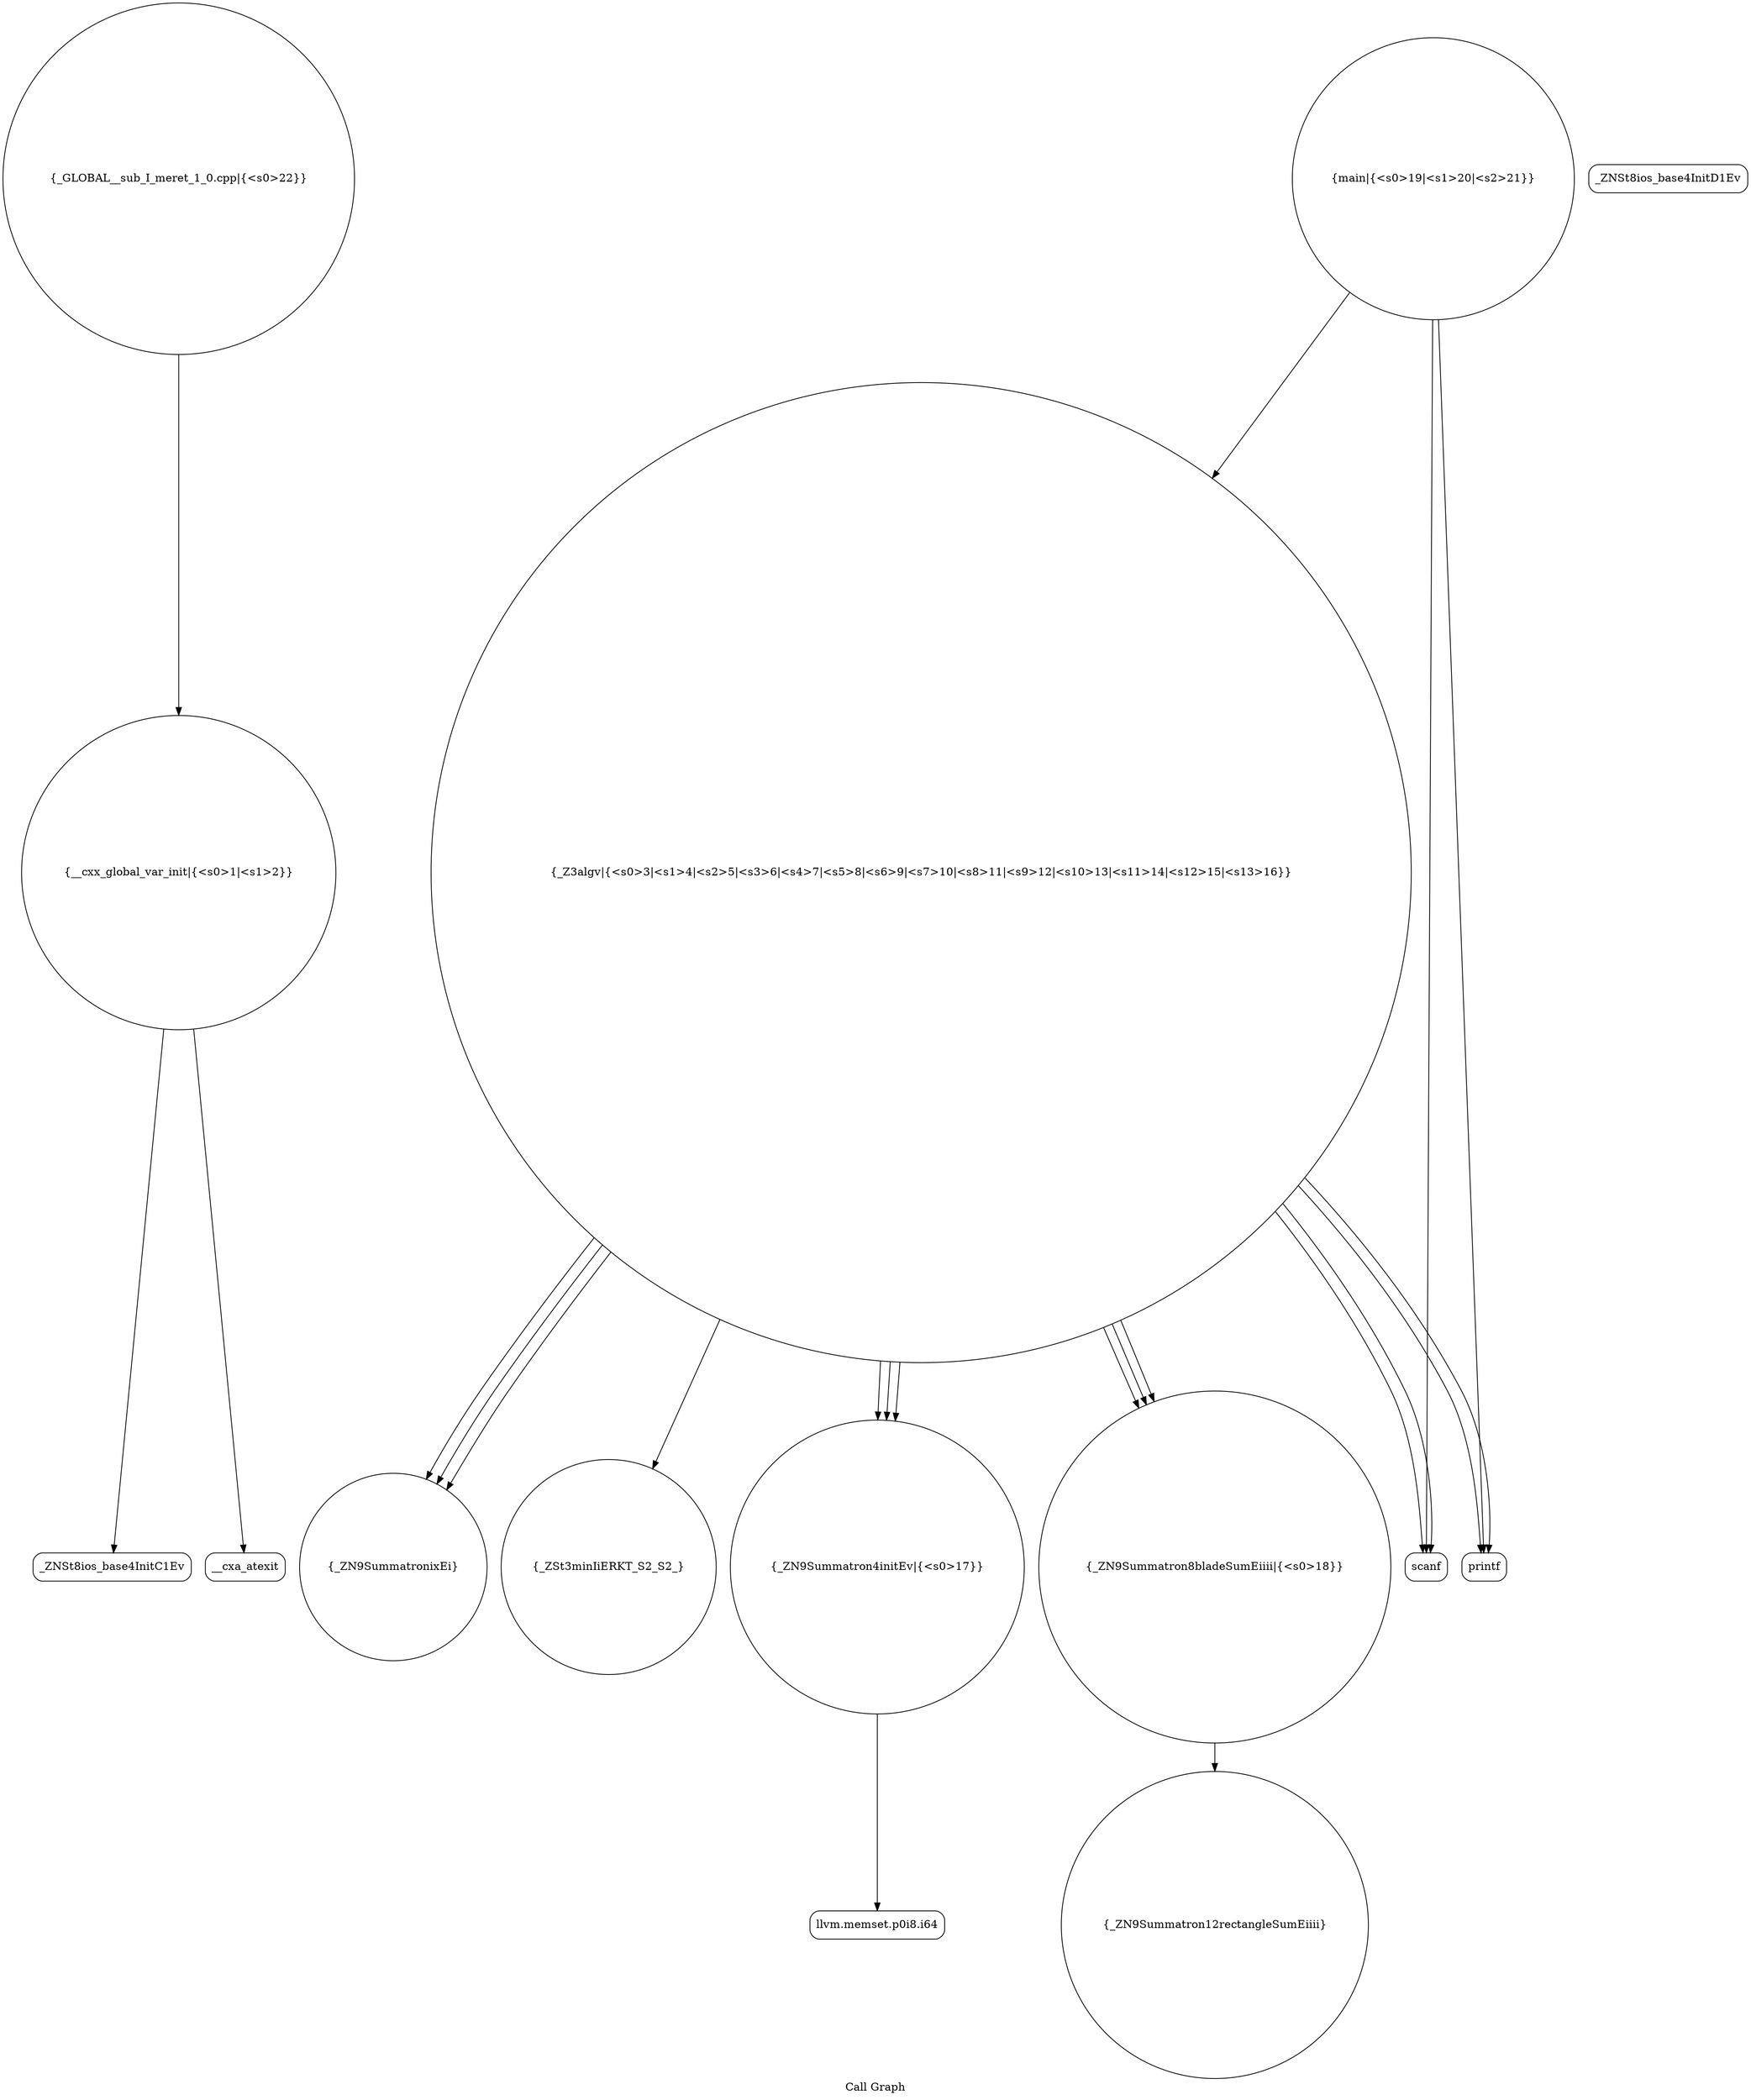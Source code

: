 digraph "Call Graph" {
	label="Call Graph";

	Node0x563766086980 [shape=record,shape=circle,label="{__cxx_global_var_init|{<s0>1|<s1>2}}"];
	Node0x563766086980:s0 -> Node0x563766086e10[color=black];
	Node0x563766086980:s1 -> Node0x563766086f10[color=black];
	Node0x563766087110 [shape=record,shape=circle,label="{_ZN9Summatron4initEv|{<s0>17}}"];
	Node0x563766087110:s0 -> Node0x563766087390[color=black];
	Node0x563766087490 [shape=record,shape=circle,label="{_GLOBAL__sub_I_meret_1_0.cpp|{<s0>22}}"];
	Node0x563766087490:s0 -> Node0x563766086980[color=black];
	Node0x563766086e90 [shape=record,shape=Mrecord,label="{_ZNSt8ios_base4InitD1Ev}"];
	Node0x563766087210 [shape=record,shape=circle,label="{_ZN9Summatron8bladeSumEiiii|{<s0>18}}"];
	Node0x563766087210:s0 -> Node0x563766087410[color=black];
	Node0x563766086f90 [shape=record,shape=circle,label="{_Z3algv|{<s0>3|<s1>4|<s2>5|<s3>6|<s4>7|<s5>8|<s6>9|<s7>10|<s8>11|<s9>12|<s10>13|<s11>14|<s12>15|<s13>16}}"];
	Node0x563766086f90:s0 -> Node0x563766087010[color=black];
	Node0x563766086f90:s1 -> Node0x563766087010[color=black];
	Node0x563766086f90:s2 -> Node0x563766087090[color=black];
	Node0x563766086f90:s3 -> Node0x563766087090[color=black];
	Node0x563766086f90:s4 -> Node0x563766087090[color=black];
	Node0x563766086f90:s5 -> Node0x563766087110[color=black];
	Node0x563766086f90:s6 -> Node0x563766087110[color=black];
	Node0x563766086f90:s7 -> Node0x563766087110[color=black];
	Node0x563766086f90:s8 -> Node0x563766087190[color=black];
	Node0x563766086f90:s9 -> Node0x563766087210[color=black];
	Node0x563766086f90:s10 -> Node0x563766087210[color=black];
	Node0x563766086f90:s11 -> Node0x563766087210[color=black];
	Node0x563766086f90:s12 -> Node0x563766087290[color=black];
	Node0x563766086f90:s13 -> Node0x563766087290[color=black];
	Node0x563766087310 [shape=record,shape=circle,label="{main|{<s0>19|<s1>20|<s2>21}}"];
	Node0x563766087310:s0 -> Node0x563766087010[color=black];
	Node0x563766087310:s1 -> Node0x563766087290[color=black];
	Node0x563766087310:s2 -> Node0x563766086f90[color=black];
	Node0x563766087090 [shape=record,shape=circle,label="{_ZN9SummatronixEi}"];
	Node0x563766087410 [shape=record,shape=circle,label="{_ZN9Summatron12rectangleSumEiiii}"];
	Node0x563766086e10 [shape=record,shape=Mrecord,label="{_ZNSt8ios_base4InitC1Ev}"];
	Node0x563766087190 [shape=record,shape=circle,label="{_ZSt3minIiERKT_S2_S2_}"];
	Node0x563766086f10 [shape=record,shape=Mrecord,label="{__cxa_atexit}"];
	Node0x563766087290 [shape=record,shape=Mrecord,label="{printf}"];
	Node0x563766087010 [shape=record,shape=Mrecord,label="{scanf}"];
	Node0x563766087390 [shape=record,shape=Mrecord,label="{llvm.memset.p0i8.i64}"];
}
